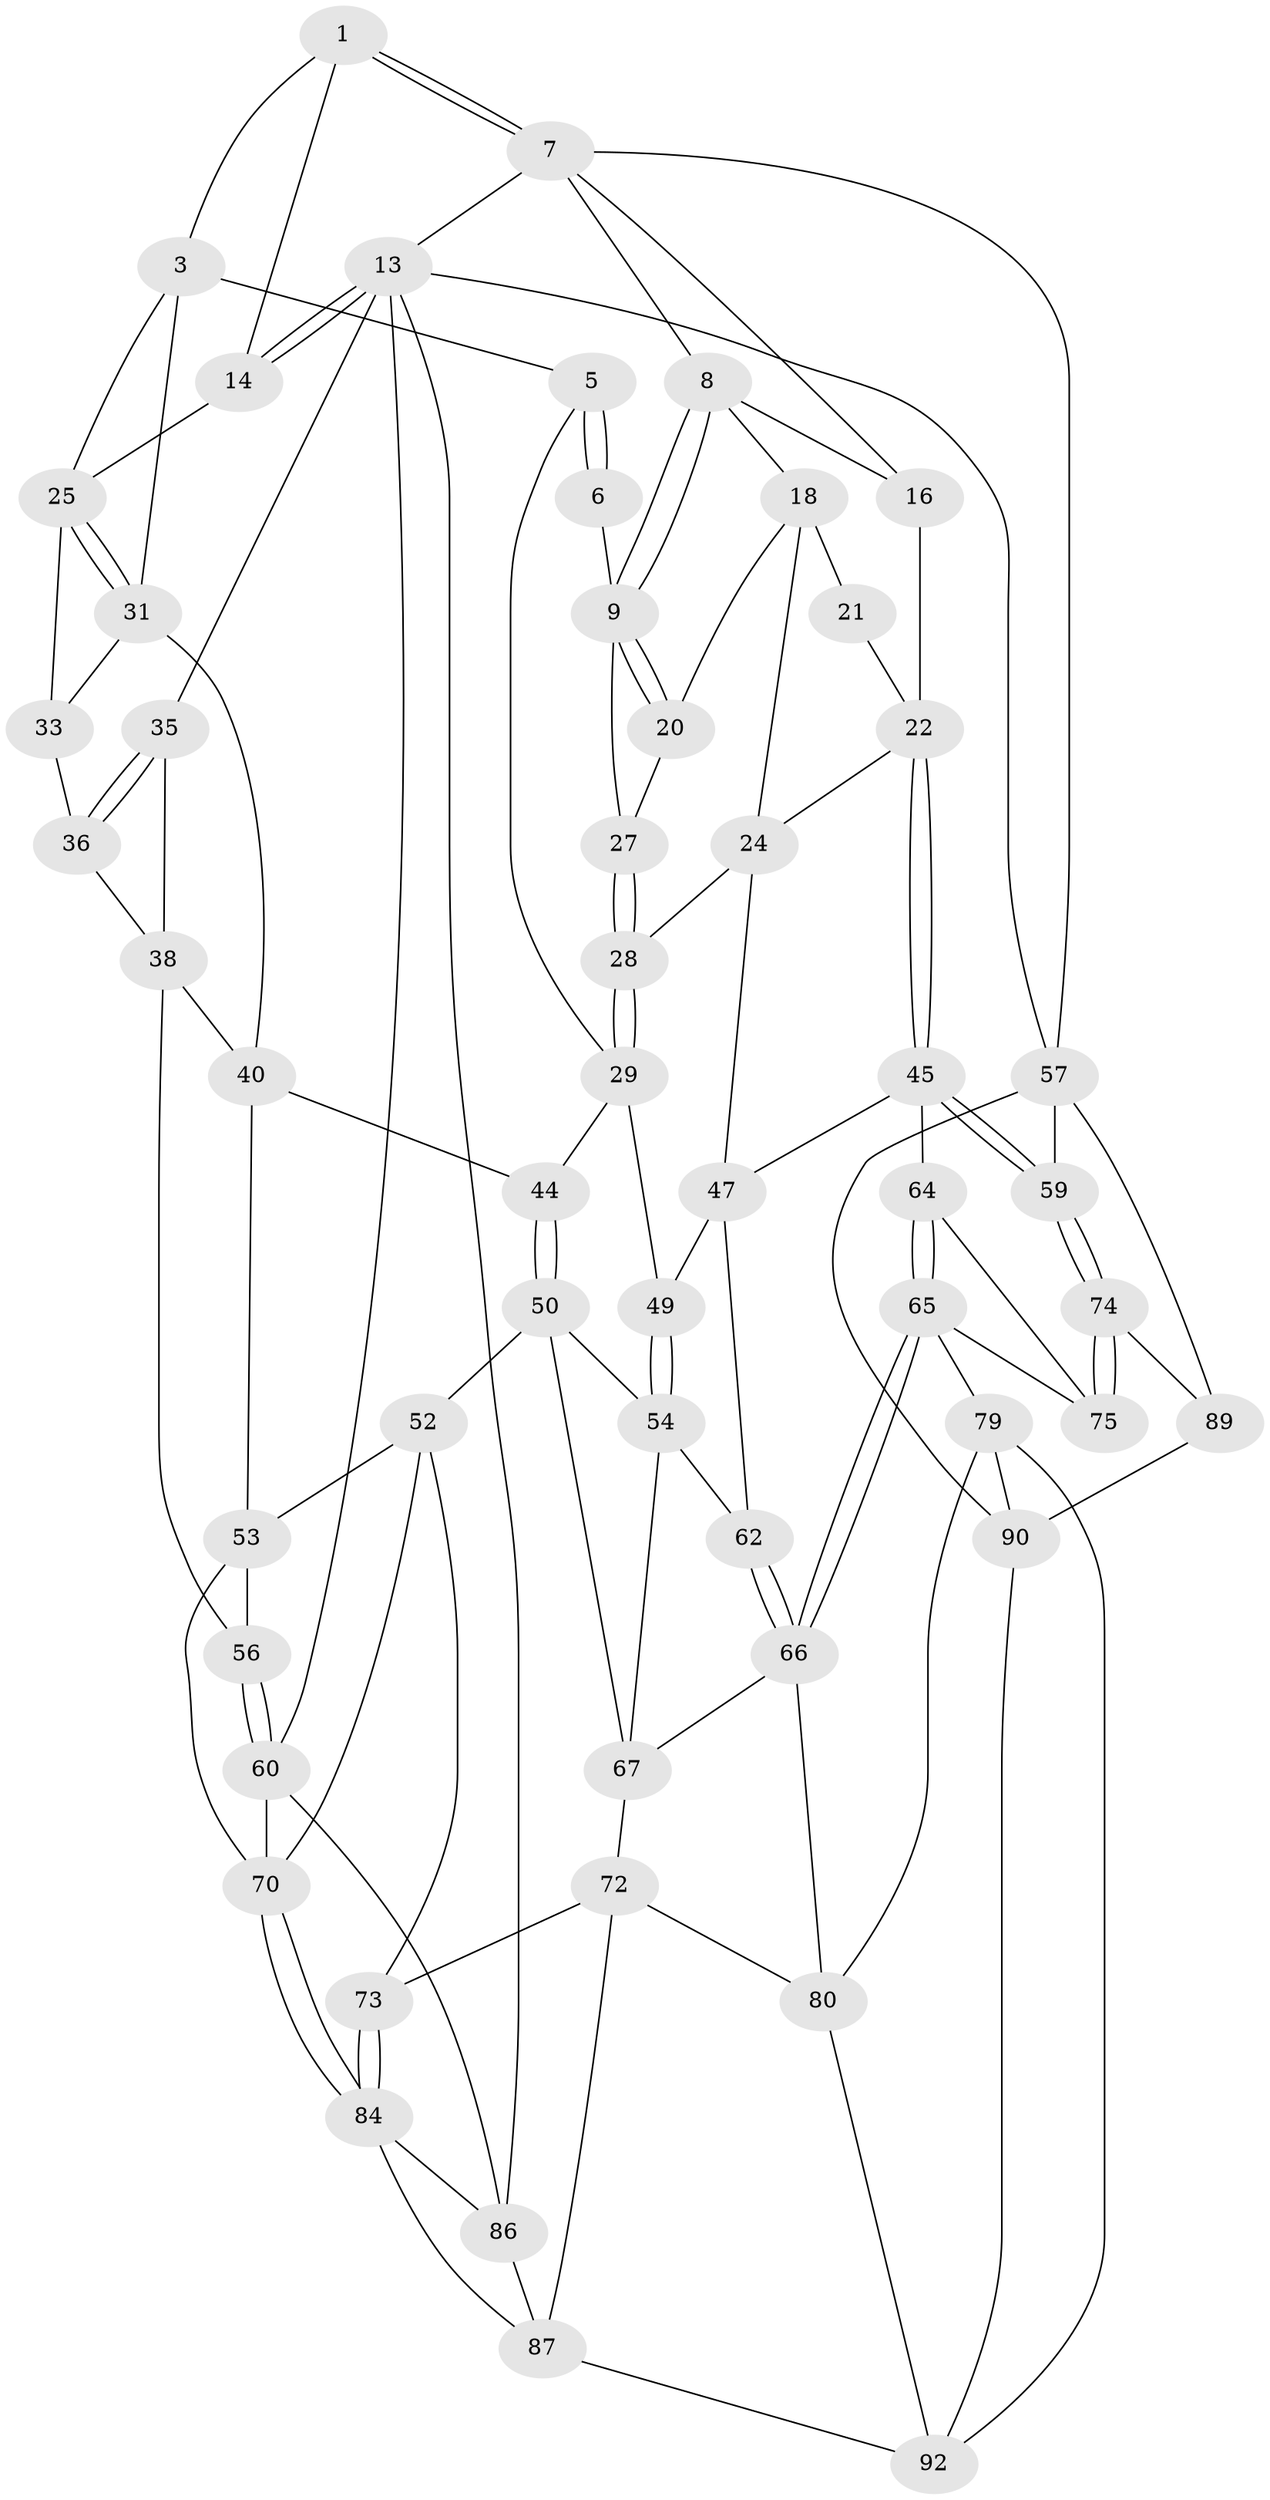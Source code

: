 // original degree distribution, {3: 0.03125, 4: 0.22916666666666666, 5: 0.5104166666666666, 6: 0.22916666666666666}
// Generated by graph-tools (version 1.1) at 2025/42/03/06/25 10:42:32]
// undirected, 55 vertices, 121 edges
graph export_dot {
graph [start="1"]
  node [color=gray90,style=filled];
  1 [pos="+0.5505136565157477+0",super="+2"];
  3 [pos="+0.33208108988671925+0.13293057843155057",super="+4"];
  5 [pos="+0.4511096523878107+0.2652960308290597",super="+30"];
  6 [pos="+0.5488472930389873+0",super="+11"];
  7 [pos="+0.7896847791109503+0",super="+12"];
  8 [pos="+0.7955995585881267+0",super="+15"];
  9 [pos="+0.7582865787459113+0.10914890201624053",super="+10"];
  13 [pos="+0+0",super="+61"];
  14 [pos="+0+0"];
  16 [pos="+1+0.14871796322672926",super="+17"];
  18 [pos="+0.9109729356245156+0.16005607352084256",super="+19"];
  20 [pos="+0.8673364294544411+0.26580225924489836"];
  21 [pos="+0.9440784803254012+0.17403650811145877"];
  22 [pos="+1+0.31263995564132185",super="+23"];
  24 [pos="+0.8992460066285954+0.31878295010903296",super="+42"];
  25 [pos="+0.22141156816068708+0.22670704816099704",super="+26"];
  27 [pos="+0.7683944171476981+0.2518447748804466"];
  28 [pos="+0.6477603478954682+0.35325431931196666"];
  29 [pos="+0.578114574240854+0.3542717707690048",super="+43"];
  31 [pos="+0.29697593046005466+0.32610642941247636",super="+32"];
  33 [pos="+0.17730339131007905+0.3103221706542479",super="+34"];
  35 [pos="+0+0.32177062079726554"];
  36 [pos="+0.12499388135799971+0.2801424324294493",super="+37"];
  38 [pos="+0.07428841459498337+0.450554657705659",super="+39"];
  40 [pos="+0.26668180612222736+0.4126304897907405",super="+41"];
  44 [pos="+0.28338738554620263+0.42650100977326927"];
  45 [pos="+1+0.517250683306198",super="+46"];
  47 [pos="+0.8550914112629604+0.47252993037811913",super="+48"];
  49 [pos="+0.5653175064853684+0.4397989394285332"];
  50 [pos="+0.36744129103134787+0.5414614868168036",super="+51"];
  52 [pos="+0.22095379680208047+0.6183102068674378",super="+69"];
  53 [pos="+0.18690433233376064+0.5941670608336209",super="+55"];
  54 [pos="+0.4002681988320862+0.5494790703298417",super="+63"];
  56 [pos="+0+0.6134446616703907"];
  57 [pos="+1+1",super="+58"];
  59 [pos="+1+0.7694549459821967"];
  60 [pos="+0+0.8292867194770704",super="+83"];
  62 [pos="+0.6389623603919411+0.6127775438341296"];
  64 [pos="+0.852318722652452+0.5880137155592698"];
  65 [pos="+0.7414652397928032+0.6660240052892961",super="+78"];
  66 [pos="+0.6466204994648201+0.6226245615715129",super="+76"];
  67 [pos="+0.4068284330642677+0.7185543869105859",super="+68"];
  70 [pos="+0.14669155459105063+0.7823305883064493",super="+71"];
  72 [pos="+0.3600790508652513+0.7872418967324316",super="+82"];
  73 [pos="+0.31711599099312615+0.785164574610832"];
  74 [pos="+1+0.7694867574439022",super="+88"];
  75 [pos="+0.9724846464016673+0.7171286687840986",super="+77"];
  79 [pos="+0.7611418870841371+0.8110515887341281",super="+91"];
  80 [pos="+0.5604007705555363+0.8080157921150091",super="+81"];
  84 [pos="+0.22469957828949505+0.829266722947183",super="+85"];
  86 [pos="+0.1681326388199621+0.9704937339660252",super="+94"];
  87 [pos="+0.32895998530029985+0.9472823863958372",super="+93"];
  89 [pos="+0.9165105169132817+0.9445465816809192"];
  90 [pos="+0.8648339927287693+1",super="+96"];
  92 [pos="+0.5590300025994859+1",super="+95"];
  1 -- 7;
  1 -- 7;
  1 -- 3;
  1 -- 14;
  3 -- 25;
  3 -- 5;
  3 -- 31;
  5 -- 6 [weight=2];
  5 -- 6;
  5 -- 29;
  6 -- 9;
  7 -- 8;
  7 -- 57;
  7 -- 13;
  7 -- 16;
  8 -- 9;
  8 -- 9;
  8 -- 16;
  8 -- 18;
  9 -- 20;
  9 -- 20;
  9 -- 27;
  13 -- 14;
  13 -- 14;
  13 -- 35;
  13 -- 57;
  13 -- 60;
  13 -- 86;
  14 -- 25;
  16 -- 22;
  18 -- 21;
  18 -- 24;
  18 -- 20;
  20 -- 27;
  21 -- 22;
  22 -- 45;
  22 -- 45;
  22 -- 24;
  24 -- 28;
  24 -- 47;
  25 -- 31;
  25 -- 31;
  25 -- 33;
  27 -- 28;
  27 -- 28;
  28 -- 29;
  28 -- 29;
  29 -- 49;
  29 -- 44;
  31 -- 40;
  31 -- 33;
  33 -- 36 [weight=2];
  35 -- 36;
  35 -- 36;
  35 -- 38;
  36 -- 38;
  38 -- 56;
  38 -- 40;
  40 -- 44;
  40 -- 53;
  44 -- 50;
  44 -- 50;
  45 -- 59;
  45 -- 59;
  45 -- 64;
  45 -- 47;
  47 -- 49;
  47 -- 62;
  49 -- 54;
  49 -- 54;
  50 -- 54;
  50 -- 67;
  50 -- 52;
  52 -- 53;
  52 -- 73;
  52 -- 70;
  53 -- 56;
  53 -- 70;
  54 -- 67;
  54 -- 62;
  56 -- 60;
  56 -- 60;
  57 -- 90;
  57 -- 89;
  57 -- 59;
  59 -- 74;
  59 -- 74;
  60 -- 86;
  60 -- 70;
  62 -- 66;
  62 -- 66;
  64 -- 65;
  64 -- 65;
  64 -- 75;
  65 -- 66;
  65 -- 66;
  65 -- 79;
  65 -- 75;
  66 -- 80;
  66 -- 67;
  67 -- 72;
  70 -- 84;
  70 -- 84;
  72 -- 73;
  72 -- 80;
  72 -- 87;
  73 -- 84;
  73 -- 84;
  74 -- 75 [weight=2];
  74 -- 75;
  74 -- 89;
  79 -- 80;
  79 -- 90;
  79 -- 92;
  80 -- 92;
  84 -- 86;
  84 -- 87;
  86 -- 87;
  87 -- 92;
  89 -- 90;
  90 -- 92;
}
